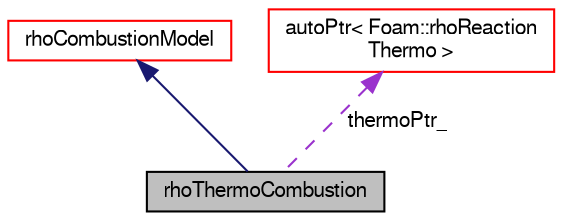 digraph "rhoThermoCombustion"
{
  bgcolor="transparent";
  edge [fontname="FreeSans",fontsize="10",labelfontname="FreeSans",labelfontsize="10"];
  node [fontname="FreeSans",fontsize="10",shape=record];
  Node19 [label="rhoThermoCombustion",height=0.2,width=0.4,color="black", fillcolor="grey75", style="filled", fontcolor="black"];
  Node20 -> Node19 [dir="back",color="midnightblue",fontsize="10",style="solid",fontname="FreeSans"];
  Node20 [label="rhoCombustionModel",height=0.2,width=0.4,color="red",URL="$a21286.html"];
  Node58 -> Node19 [dir="back",color="darkorchid3",fontsize="10",style="dashed",label=" thermoPtr_" ,fontname="FreeSans"];
  Node58 [label="autoPtr\< Foam::rhoReaction\lThermo \>",height=0.2,width=0.4,color="red",URL="$a25958.html"];
}
